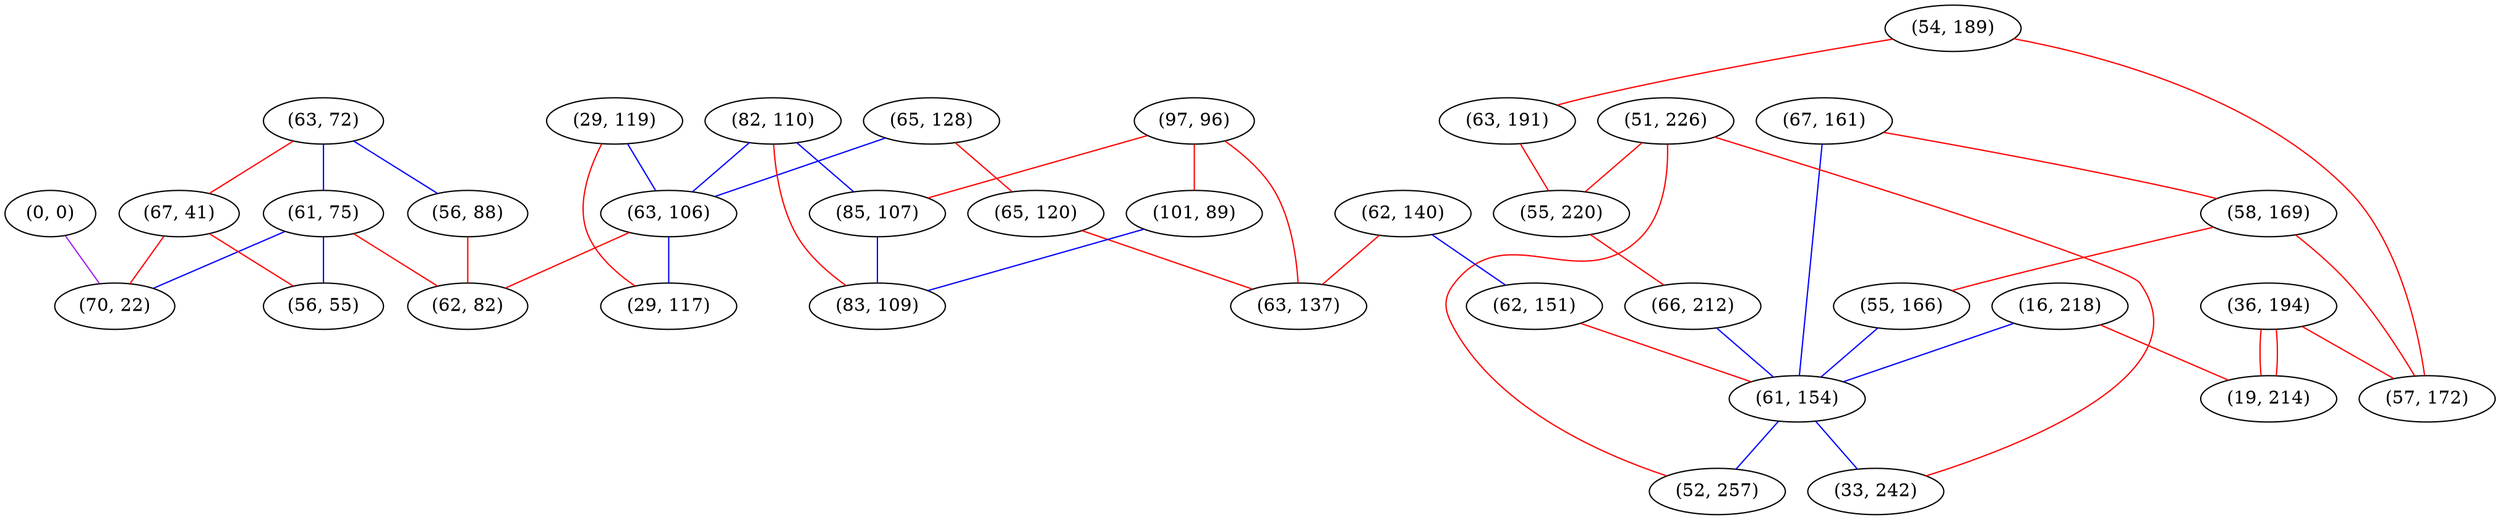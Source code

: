 graph "" {
"(63, 72)";
"(54, 189)";
"(67, 161)";
"(58, 169)";
"(51, 226)";
"(0, 0)";
"(16, 218)";
"(65, 128)";
"(97, 96)";
"(62, 140)";
"(65, 120)";
"(63, 137)";
"(61, 75)";
"(29, 119)";
"(56, 88)";
"(36, 194)";
"(55, 166)";
"(63, 191)";
"(82, 110)";
"(55, 220)";
"(85, 107)";
"(62, 151)";
"(66, 212)";
"(57, 172)";
"(101, 89)";
"(19, 214)";
"(61, 154)";
"(63, 106)";
"(52, 257)";
"(29, 117)";
"(83, 109)";
"(33, 242)";
"(67, 41)";
"(56, 55)";
"(70, 22)";
"(62, 82)";
"(63, 72)" -- "(56, 88)"  [color=blue, key=0, weight=3];
"(63, 72)" -- "(67, 41)"  [color=red, key=0, weight=1];
"(63, 72)" -- "(61, 75)"  [color=blue, key=0, weight=3];
"(54, 189)" -- "(63, 191)"  [color=red, key=0, weight=1];
"(54, 189)" -- "(57, 172)"  [color=red, key=0, weight=1];
"(67, 161)" -- "(61, 154)"  [color=blue, key=0, weight=3];
"(67, 161)" -- "(58, 169)"  [color=red, key=0, weight=1];
"(58, 169)" -- "(55, 166)"  [color=red, key=0, weight=1];
"(58, 169)" -- "(57, 172)"  [color=red, key=0, weight=1];
"(51, 226)" -- "(55, 220)"  [color=red, key=0, weight=1];
"(51, 226)" -- "(33, 242)"  [color=red, key=0, weight=1];
"(51, 226)" -- "(52, 257)"  [color=red, key=0, weight=1];
"(0, 0)" -- "(70, 22)"  [color=purple, key=0, weight=4];
"(16, 218)" -- "(61, 154)"  [color=blue, key=0, weight=3];
"(16, 218)" -- "(19, 214)"  [color=red, key=0, weight=1];
"(65, 128)" -- "(65, 120)"  [color=red, key=0, weight=1];
"(65, 128)" -- "(63, 106)"  [color=blue, key=0, weight=3];
"(97, 96)" -- "(101, 89)"  [color=red, key=0, weight=1];
"(97, 96)" -- "(85, 107)"  [color=red, key=0, weight=1];
"(97, 96)" -- "(63, 137)"  [color=red, key=0, weight=1];
"(62, 140)" -- "(62, 151)"  [color=blue, key=0, weight=3];
"(62, 140)" -- "(63, 137)"  [color=red, key=0, weight=1];
"(65, 120)" -- "(63, 137)"  [color=red, key=0, weight=1];
"(61, 75)" -- "(62, 82)"  [color=red, key=0, weight=1];
"(61, 75)" -- "(56, 55)"  [color=blue, key=0, weight=3];
"(61, 75)" -- "(70, 22)"  [color=blue, key=0, weight=3];
"(29, 119)" -- "(29, 117)"  [color=red, key=0, weight=1];
"(29, 119)" -- "(63, 106)"  [color=blue, key=0, weight=3];
"(56, 88)" -- "(62, 82)"  [color=red, key=0, weight=1];
"(36, 194)" -- "(57, 172)"  [color=red, key=0, weight=1];
"(36, 194)" -- "(19, 214)"  [color=red, key=0, weight=1];
"(36, 194)" -- "(19, 214)"  [color=red, key=1, weight=1];
"(55, 166)" -- "(61, 154)"  [color=blue, key=0, weight=3];
"(63, 191)" -- "(55, 220)"  [color=red, key=0, weight=1];
"(82, 110)" -- "(85, 107)"  [color=blue, key=0, weight=3];
"(82, 110)" -- "(63, 106)"  [color=blue, key=0, weight=3];
"(82, 110)" -- "(83, 109)"  [color=red, key=0, weight=1];
"(55, 220)" -- "(66, 212)"  [color=red, key=0, weight=1];
"(85, 107)" -- "(83, 109)"  [color=blue, key=0, weight=3];
"(62, 151)" -- "(61, 154)"  [color=red, key=0, weight=1];
"(66, 212)" -- "(61, 154)"  [color=blue, key=0, weight=3];
"(101, 89)" -- "(83, 109)"  [color=blue, key=0, weight=3];
"(61, 154)" -- "(52, 257)"  [color=blue, key=0, weight=3];
"(61, 154)" -- "(33, 242)"  [color=blue, key=0, weight=3];
"(63, 106)" -- "(62, 82)"  [color=red, key=0, weight=1];
"(63, 106)" -- "(29, 117)"  [color=blue, key=0, weight=3];
"(67, 41)" -- "(56, 55)"  [color=red, key=0, weight=1];
"(67, 41)" -- "(70, 22)"  [color=red, key=0, weight=1];
}
